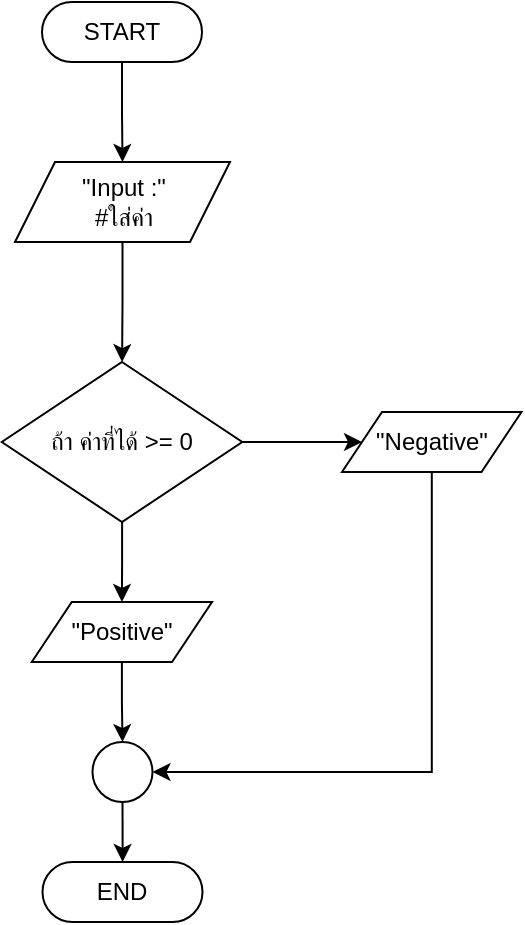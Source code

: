 <mxfile version="24.7.17">
  <diagram name="Page-1" id="nk33O3myFzExoFOTdXr2">
    <mxGraphModel dx="928" dy="553" grid="1" gridSize="10" guides="1" tooltips="1" connect="1" arrows="1" fold="1" page="1" pageScale="1" pageWidth="850" pageHeight="1100" math="0" shadow="0">
      <root>
        <mxCell id="0" />
        <mxCell id="1" parent="0" />
        <mxCell id="UBjv-P3hsI7ne-E2DAJY-11" value="" style="edgeStyle=orthogonalEdgeStyle;rounded=0;orthogonalLoop=1;jettySize=auto;html=1;" edge="1" parent="1" source="UBjv-P3hsI7ne-E2DAJY-2" target="UBjv-P3hsI7ne-E2DAJY-10">
          <mxGeometry relative="1" as="geometry" />
        </mxCell>
        <mxCell id="UBjv-P3hsI7ne-E2DAJY-2" value="START" style="rounded=1;whiteSpace=wrap;html=1;arcSize=50;" vertex="1" parent="1">
          <mxGeometry x="360" y="20" width="80" height="30" as="geometry" />
        </mxCell>
        <mxCell id="UBjv-P3hsI7ne-E2DAJY-3" value="END" style="rounded=1;whiteSpace=wrap;html=1;arcSize=50;" vertex="1" parent="1">
          <mxGeometry x="360.25" y="450" width="80" height="30" as="geometry" />
        </mxCell>
        <mxCell id="UBjv-P3hsI7ne-E2DAJY-13" value="" style="edgeStyle=orthogonalEdgeStyle;rounded=0;orthogonalLoop=1;jettySize=auto;html=1;" edge="1" parent="1" source="UBjv-P3hsI7ne-E2DAJY-10" target="UBjv-P3hsI7ne-E2DAJY-12">
          <mxGeometry relative="1" as="geometry" />
        </mxCell>
        <mxCell id="UBjv-P3hsI7ne-E2DAJY-10" value="&quot;Input :&quot;&lt;div&gt;&lt;span style=&quot;background-color: initial;&quot;&gt;#ใส่ค่า&lt;/span&gt;&lt;/div&gt;" style="shape=parallelogram;perimeter=parallelogramPerimeter;whiteSpace=wrap;html=1;fixedSize=1;" vertex="1" parent="1">
          <mxGeometry x="346.5" y="100" width="107.5" height="40" as="geometry" />
        </mxCell>
        <mxCell id="UBjv-P3hsI7ne-E2DAJY-16" value="" style="edgeStyle=orthogonalEdgeStyle;rounded=0;orthogonalLoop=1;jettySize=auto;html=1;" edge="1" parent="1" source="UBjv-P3hsI7ne-E2DAJY-12" target="UBjv-P3hsI7ne-E2DAJY-15">
          <mxGeometry relative="1" as="geometry" />
        </mxCell>
        <mxCell id="UBjv-P3hsI7ne-E2DAJY-18" value="" style="edgeStyle=orthogonalEdgeStyle;rounded=0;orthogonalLoop=1;jettySize=auto;html=1;" edge="1" parent="1" source="UBjv-P3hsI7ne-E2DAJY-12" target="UBjv-P3hsI7ne-E2DAJY-17">
          <mxGeometry relative="1" as="geometry" />
        </mxCell>
        <mxCell id="UBjv-P3hsI7ne-E2DAJY-12" value="ถ้า ค่าที่ได้ &amp;gt;= 0" style="rhombus;whiteSpace=wrap;html=1;" vertex="1" parent="1">
          <mxGeometry x="339.88" y="200" width="120.25" height="80" as="geometry" />
        </mxCell>
        <mxCell id="UBjv-P3hsI7ne-E2DAJY-21" value="" style="edgeStyle=orthogonalEdgeStyle;rounded=0;orthogonalLoop=1;jettySize=auto;html=1;" edge="1" parent="1" source="UBjv-P3hsI7ne-E2DAJY-15" target="UBjv-P3hsI7ne-E2DAJY-20">
          <mxGeometry relative="1" as="geometry" />
        </mxCell>
        <mxCell id="UBjv-P3hsI7ne-E2DAJY-15" value="&quot;Positive&quot;" style="shape=parallelogram;perimeter=parallelogramPerimeter;whiteSpace=wrap;html=1;fixedSize=1;" vertex="1" parent="1">
          <mxGeometry x="354.89" y="320" width="90.12" height="30" as="geometry" />
        </mxCell>
        <mxCell id="UBjv-P3hsI7ne-E2DAJY-23" style="edgeStyle=orthogonalEdgeStyle;rounded=0;orthogonalLoop=1;jettySize=auto;html=1;entryX=1;entryY=0.5;entryDx=0;entryDy=0;" edge="1" parent="1" source="UBjv-P3hsI7ne-E2DAJY-17" target="UBjv-P3hsI7ne-E2DAJY-20">
          <mxGeometry relative="1" as="geometry">
            <Array as="points">
              <mxPoint x="555" y="405" />
            </Array>
          </mxGeometry>
        </mxCell>
        <mxCell id="UBjv-P3hsI7ne-E2DAJY-17" value="&quot;Negative&quot;" style="shape=parallelogram;perimeter=parallelogramPerimeter;whiteSpace=wrap;html=1;fixedSize=1;" vertex="1" parent="1">
          <mxGeometry x="510" y="225" width="89.75" height="30" as="geometry" />
        </mxCell>
        <mxCell id="UBjv-P3hsI7ne-E2DAJY-22" value="" style="edgeStyle=orthogonalEdgeStyle;rounded=0;orthogonalLoop=1;jettySize=auto;html=1;" edge="1" parent="1" source="UBjv-P3hsI7ne-E2DAJY-20" target="UBjv-P3hsI7ne-E2DAJY-3">
          <mxGeometry relative="1" as="geometry" />
        </mxCell>
        <mxCell id="UBjv-P3hsI7ne-E2DAJY-20" value="" style="ellipse;whiteSpace=wrap;html=1;aspect=fixed;" vertex="1" parent="1">
          <mxGeometry x="385.25" y="390" width="30" height="30" as="geometry" />
        </mxCell>
      </root>
    </mxGraphModel>
  </diagram>
</mxfile>
